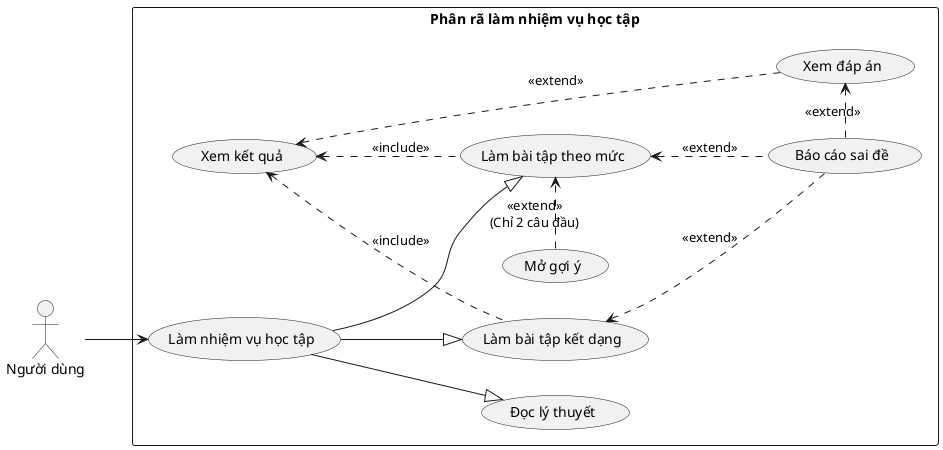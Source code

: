 @startuml
left to right direction
skinparam packageStyle rectangle


rectangle "Phân rã làm nhiệm vụ học tập" {
  usecase "Báo cáo sai đề" as UC4
  usecase "Đọc lý thuyết" as UC1
  usecase "Làm bài tập theo mức" as UC2
  usecase "Làm bài tập kết dạng" as UC3
  usecase "Mở gợi ý" as UC5
  usecase "Xem kết quả" as UC6
  usecase "Xem đáp án" as UC7
(Làm nhiệm vụ học tập) as nvht

  UC2 <.l. UC5 : <<extend>>\n(Chỉ 2 câu đầu)
  UC2 <.. UC4 : <<extend>>
  UC3 <.. UC4 : <<extend>>
  UC6 <.. UC7 : <<extend>>
  UC7 <.l. UC4 : <<extend>>
  UC6 <.. UC2 : <<include>>
  UC6 <.. UC3 : <<include>>
}

nvht --|> UC1
nvht --|> UC2
nvht --|> UC3
:Người dùng: --> nvht
@enduml